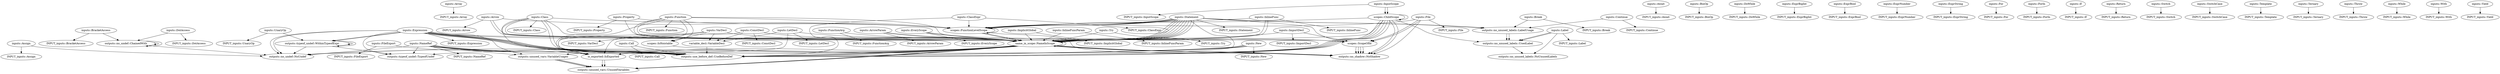 digraph {
    0 [label="INPUT_inputs::Array"];
    1 [label="INPUT_inputs::Arrow"];
    2 [label="INPUT_inputs::ArrowParam"];
    3 [label="INPUT_inputs::Assign"];
    4 [label="INPUT_inputs::Await"];
    5 [label="INPUT_inputs::BinOp"];
    6 [label="INPUT_inputs::BracketAccess"];
    7 [label="INPUT_inputs::Break"];
    8 [label="INPUT_inputs::Call"];
    9 [label="INPUT_inputs::Class"];
    10 [label="INPUT_inputs::ClassExpr"];
    11 [label="INPUT_inputs::ConstDecl"];
    12 [label="INPUT_inputs::Continue"];
    13 [label="INPUT_inputs::DoWhile"];
    14 [label="INPUT_inputs::DotAccess"];
    15 [label="INPUT_inputs::EveryScope"];
    16 [label="INPUT_inputs::ExprBigInt"];
    17 [label="INPUT_inputs::ExprBool"];
    18 [label="INPUT_inputs::ExprNumber"];
    19 [label="INPUT_inputs::ExprString"];
    20 [label="INPUT_inputs::Expression"];
    21 [label="INPUT_inputs::File"];
    22 [label="INPUT_inputs::FileExport"];
    23 [label="INPUT_inputs::For"];
    24 [label="INPUT_inputs::ForIn"];
    25 [label="INPUT_inputs::Function"];
    26 [label="INPUT_inputs::FunctionArg"];
    27 [label="INPUT_inputs::If"];
    28 [label="INPUT_inputs::ImplicitGlobal"];
    29 [label="INPUT_inputs::ImportDecl"];
    30 [label="INPUT_inputs::InlineFunc"];
    31 [label="INPUT_inputs::InlineFuncParam"];
    32 [label="INPUT_inputs::InputScope"];
    33 [label="INPUT_inputs::Label"];
    34 [label="INPUT_inputs::LetDecl"];
    35 [label="INPUT_inputs::NameRef"];
    36 [label="INPUT_inputs::New"];
    37 [label="INPUT_inputs::Property"];
    38 [label="INPUT_inputs::Return"];
    39 [label="INPUT_inputs::Statement"];
    40 [label="INPUT_inputs::Switch"];
    41 [label="INPUT_inputs::SwitchCase"];
    42 [label="INPUT_inputs::Template"];
    43 [label="INPUT_inputs::Ternary"];
    44 [label="INPUT_inputs::Throw"];
    45 [label="INPUT_inputs::Try"];
    46 [label="INPUT_inputs::UnaryOp"];
    47 [label="INPUT_inputs::VarDecl"];
    48 [label="INPUT_inputs::While"];
    49 [label="INPUT_inputs::With"];
    50 [label="INPUT_inputs::Yield"];
    51 [label="inputs::Array"];
    52 [label="inputs::Arrow"];
    53 [label="inputs::ArrowParam"];
    54 [label="inputs::Assign"];
    55 [label="inputs::Await"];
    56 [label="inputs::BinOp"];
    57 [label="inputs::BracketAccess"];
    58 [label="inputs::Break"];
    59 [label="inputs::Call"];
    60 [label="inputs::Class"];
    61 [label="inputs::ClassExpr"];
    62 [label="inputs::ConstDecl"];
    63 [label="inputs::Continue"];
    64 [label="inputs::DoWhile"];
    65 [label="inputs::DotAccess"];
    66 [label="inputs::EveryScope"];
    67 [label="inputs::ExprBigInt"];
    68 [label="inputs::ExprBool"];
    69 [label="inputs::ExprNumber"];
    70 [label="inputs::ExprString"];
    71 [label="inputs::Expression"];
    72 [label="inputs::File"];
    73 [label="inputs::FileExport"];
    74 [label="inputs::For"];
    75 [label="inputs::ForIn"];
    76 [label="inputs::Function"];
    77 [label="inputs::FunctionArg"];
    78 [label="inputs::If"];
    79 [label="inputs::ImplicitGlobal"];
    80 [label="inputs::ImportDecl"];
    81 [label="inputs::InlineFunc"];
    82 [label="inputs::InlineFuncParam"];
    83 [label="inputs::InputScope"];
    84 [label="inputs::Label"];
    85 [label="inputs::LetDecl"];
    86 [label="inputs::NameRef"];
    87 [label="inputs::New"];
    88 [label="inputs::Property"];
    89 [label="inputs::Return"];
    90 [label="inputs::Statement"];
    91 [label="inputs::Switch"];
    92 [label="inputs::SwitchCase"];
    93 [label="inputs::Template"];
    94 [label="inputs::Ternary"];
    95 [label="inputs::Throw"];
    96 [label="inputs::Try"];
    97 [label="inputs::UnaryOp"];
    98 [label="inputs::VarDecl"];
    99 [label="inputs::While"];
    100 [label="inputs::With"];
    101 [label="inputs::Yield"];
    102 [label="is_exported::IsExported"];
    103 [label="name_in_scope::NameInScope"];
    104 [label="outputs::no_shadow::NoShadow"];
    105 [label="outputs::no_undef::ChainedWith"];
    106 [label="outputs::no_undef::NoUndef"];
    107 [label="outputs::no_unused_labels::LabelUsage"];
    108 [label="outputs::no_unused_labels::NoUnusedLabels"];
    109 [label="outputs::no_unused_labels::UsedLabel"];
    110 [label="outputs::typeof_undef::TypeofUndef"];
    111 [label="outputs::typeof_undef::WithinTypeofExpr"];
    112 [label="outputs::unused_vars::UnusedVariables"];
    113 [label="outputs::unused_vars::VariableUsages"];
    114 [label="outputs::use_before_def::UseBeforeDef"];
    115 [label="scopes::ChildScope"];
    116 [label="scopes::FunctionLevelScope"];
    117 [label="scopes::IsHoistable"];
    118 [label="scopes::ScopeOfId"];
    119 [label="variable_decl::VariableDecl"];
    51 -> 0;
    52 -> 1;
    52 -> 103;
    52 -> 103;
    52 -> 116;
    53 -> 2;
    53 -> 103;
    53 -> 103;
    54 -> 3;
    54 -> 106;
    55 -> 4;
    56 -> 5;
    57 -> 6;
    57 -> 105;
    58 -> 7;
    58 -> 107;
    59 -> 8;
    59 -> 114;
    60 -> 9;
    60 -> 102;
    60 -> 103;
    60 -> 103;
    60 -> 114;
    60 -> 114;
    60 -> 116;
    60 -> 118;
    61 -> 10;
    61 -> 114;
    61 -> 116;
    62 -> 11;
    62 -> 102;
    62 -> 103;
    62 -> 119;
    63 -> 12;
    63 -> 107;
    64 -> 13;
    65 -> 14;
    65 -> 105;
    66 -> 15;
    66 -> 103;
    66 -> 103;
    67 -> 16;
    68 -> 17;
    69 -> 18;
    70 -> 19;
    71 -> 20;
    71 -> 103;
    71 -> 106;
    71 -> 106;
    71 -> 110;
    71 -> 111;
    71 -> 111;
    71 -> 113;
    71 -> 114;
    71 -> 114;
    71 -> 114;
    71 -> 114;
    71 -> 114;
    71 -> 114;
    71 -> 118;
    72 -> 21;
    72 -> 104;
    72 -> 116;
    72 -> 118;
    72 -> 118;
    73 -> 22;
    73 -> 102;
    74 -> 23;
    75 -> 24;
    76 -> 25;
    76 -> 102;
    76 -> 103;
    76 -> 103;
    76 -> 114;
    76 -> 116;
    76 -> 117;
    76 -> 118;
    77 -> 26;
    77 -> 103;
    78 -> 27;
    79 -> 28;
    79 -> 103;
    80 -> 29;
    80 -> 103;
    80 -> 118;
    81 -> 30;
    81 -> 103;
    81 -> 103;
    81 -> 116;
    82 -> 31;
    82 -> 103;
    83 -> 32;
    83 -> 115;
    83 -> 115;
    84 -> 33;
    84 -> 108;
    84 -> 109;
    84 -> 109;
    85 -> 34;
    85 -> 102;
    85 -> 103;
    85 -> 119;
    86 -> 35;
    86 -> 106;
    86 -> 110;
    86 -> 113;
    86 -> 114;
    86 -> 114;
    86 -> 114;
    86 -> 114;
    86 -> 114;
    87 -> 36;
    87 -> 114;
    87 -> 114;
    87 -> 114;
    87 -> 114;
    88 -> 37;
    88 -> 103;
    88 -> 116;
    89 -> 38;
    90 -> 39;
    90 -> 103;
    90 -> 103;
    90 -> 103;
    90 -> 103;
    90 -> 103;
    90 -> 103;
    90 -> 103;
    90 -> 103;
    90 -> 103;
    90 -> 107;
    90 -> 107;
    90 -> 114;
    90 -> 116;
    90 -> 116;
    90 -> 116;
    90 -> 116;
    90 -> 116;
    90 -> 118;
    91 -> 40;
    92 -> 41;
    93 -> 42;
    94 -> 43;
    95 -> 44;
    96 -> 45;
    96 -> 103;
    97 -> 46;
    97 -> 111;
    98 -> 47;
    98 -> 102;
    98 -> 103;
    98 -> 117;
    98 -> 119;
    99 -> 48;
    100 -> 49;
    101 -> 50;
    102 -> 112;
    102 -> 112;
    103 -> 102;
    103 -> 103;
    103 -> 104;
    103 -> 104;
    103 -> 104;
    103 -> 104;
    103 -> 106;
    103 -> 106;
    103 -> 110;
    103 -> 112;
    103 -> 112;
    103 -> 112;
    103 -> 113;
    103 -> 114;
    103 -> 114;
    103 -> 114;
    103 -> 114;
    105 -> 105;
    105 -> 105;
    105 -> 106;
    107 -> 109;
    107 -> 109;
    109 -> 108;
    111 -> 106;
    111 -> 110;
    111 -> 111;
    111 -> 111;
    113 -> 112;
    113 -> 112;
    113 -> 112;
    115 -> 103;
    115 -> 104;
    115 -> 104;
    115 -> 109;
    115 -> 114;
    115 -> 114;
    115 -> 114;
    115 -> 114;
    115 -> 114;
    115 -> 115;
    115 -> 116;
    116 -> 103;
    116 -> 103;
    116 -> 104;
    116 -> 116;
    117 -> 104;
    118 -> 104;
    118 -> 104;
    118 -> 104;
    118 -> 104;
    119 -> 114;
}